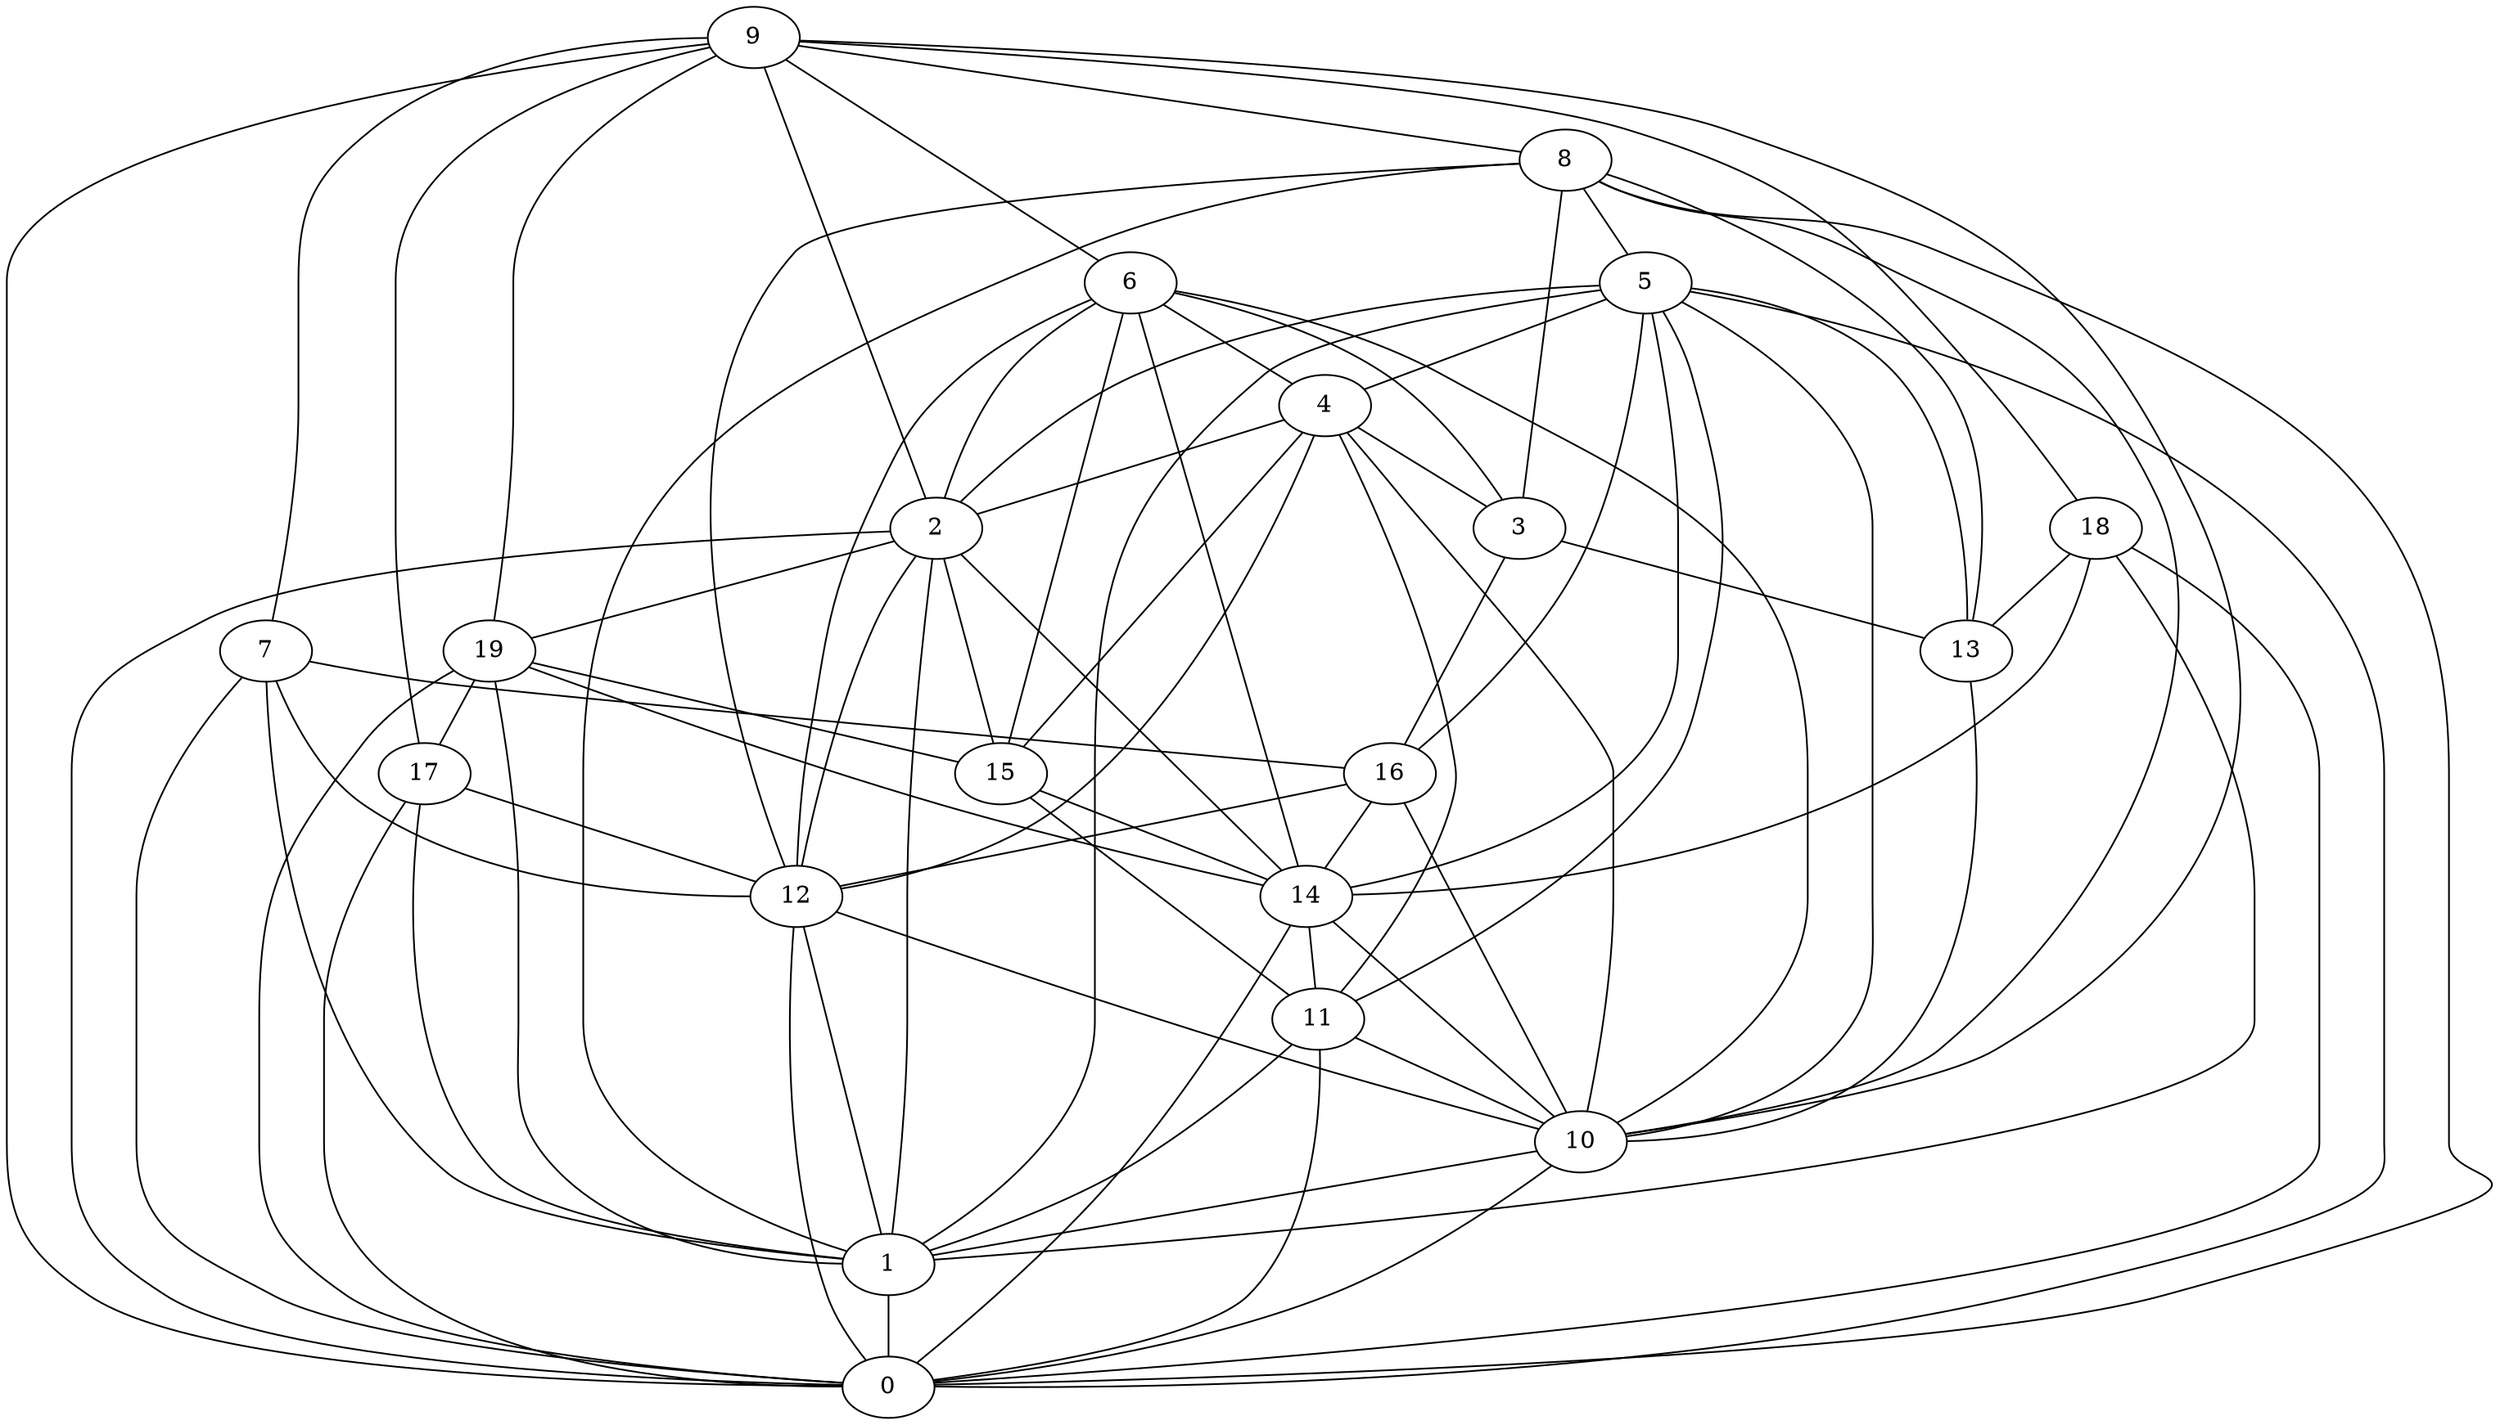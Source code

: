 digraph GG_graph {

subgraph G_graph {
edge [color = black]
"5" -> "2" [dir = none]
"4" -> "15" [dir = none]
"16" -> "12" [dir = none]
"3" -> "13" [dir = none]
"2" -> "0" [dir = none]
"2" -> "19" [dir = none]
"15" -> "14" [dir = none]
"1" -> "0" [dir = none]
"9" -> "6" [dir = none]
"9" -> "2" [dir = none]
"7" -> "1" [dir = none]
"12" -> "0" [dir = none]
"8" -> "10" [dir = none]
"8" -> "1" [dir = none]
"18" -> "0" [dir = none]
"11" -> "0" [dir = none]
"19" -> "17" [dir = none]
"19" -> "15" [dir = none]
"6" -> "3" [dir = none]
"12" -> "1" [dir = none]
"8" -> "12" [dir = none]
"8" -> "5" [dir = none]
"17" -> "0" [dir = none]
"15" -> "11" [dir = none]
"9" -> "10" [dir = none]
"5" -> "14" [dir = none]
"6" -> "15" [dir = none]
"2" -> "15" [dir = none]
"5" -> "4" [dir = none]
"7" -> "16" [dir = none]
"9" -> "7" [dir = none]
"5" -> "11" [dir = none]
"14" -> "11" [dir = none]
"9" -> "17" [dir = none]
"16" -> "10" [dir = none]
"9" -> "8" [dir = none]
"9" -> "19" [dir = none]
"14" -> "10" [dir = none]
"19" -> "1" [dir = none]
"5" -> "13" [dir = none]
"4" -> "10" [dir = none]
"4" -> "12" [dir = none]
"11" -> "10" [dir = none]
"17" -> "1" [dir = none]
"19" -> "0" [dir = none]
"11" -> "1" [dir = none]
"5" -> "1" [dir = none]
"17" -> "12" [dir = none]
"2" -> "12" [dir = none]
"6" -> "14" [dir = none]
"9" -> "0" [dir = none]
"4" -> "2" [dir = none]
"16" -> "14" [dir = none]
"13" -> "10" [dir = none]
"3" -> "16" [dir = none]
"18" -> "14" [dir = none]
"12" -> "10" [dir = none]
"8" -> "13" [dir = none]
"6" -> "4" [dir = none]
"18" -> "1" [dir = none]
"2" -> "1" [dir = none]
"19" -> "14" [dir = none]
"8" -> "0" [dir = none]
"5" -> "10" [dir = none]
"6" -> "10" [dir = none]
"4" -> "3" [dir = none]
"18" -> "13" [dir = none]
"8" -> "3" [dir = none]
"6" -> "12" [dir = none]
"10" -> "0" [dir = none]
"7" -> "0" [dir = none]
"10" -> "1" [dir = none]
"7" -> "12" [dir = none]
"5" -> "16" [dir = none]
"14" -> "0" [dir = none]
"6" -> "2" [dir = none]
"4" -> "11" [dir = none]
"2" -> "14" [dir = none]
"9" -> "18" [dir = none]
"5" -> "0" [dir = none]
}

}
